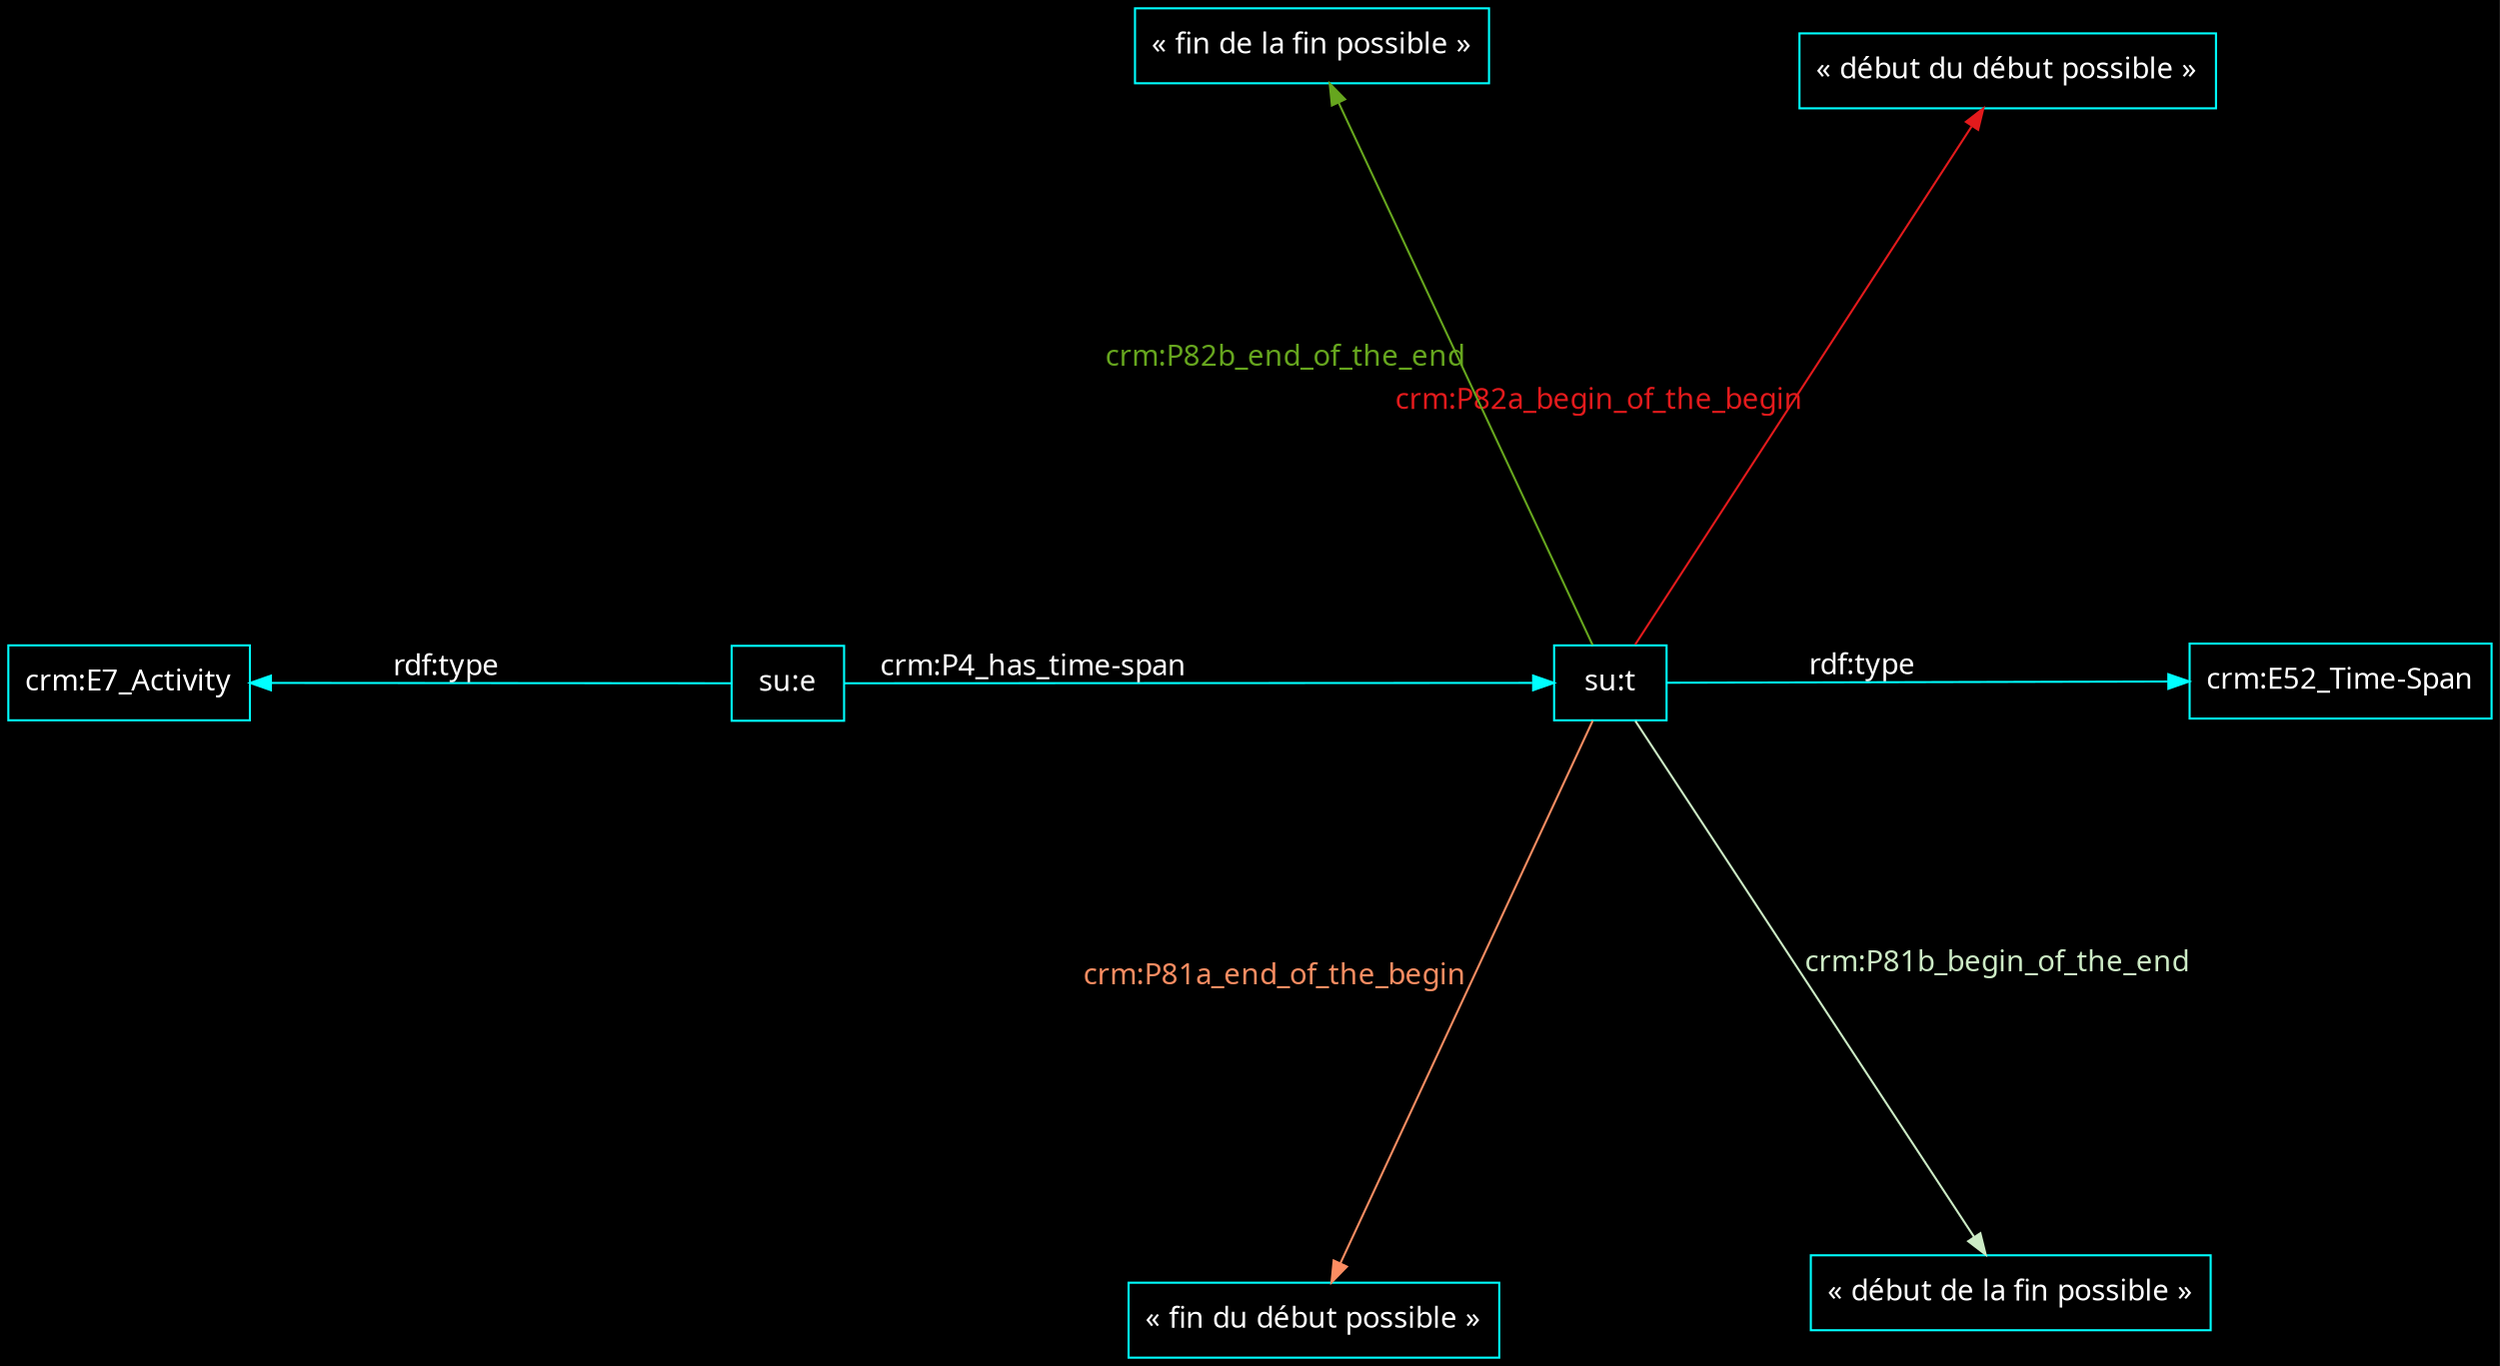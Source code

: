 digraph {
    graph [bgcolor=black]
    rankdir=LR
    node [color=white,fontcolor=white,fontname="FiraCode Nerd Font Mono Regular",shape=box]
    edge [color=white,fontcolor=white,fontname="FiraCode Nerd Font Mono Regular"]
    

    layout=sfdp
node [color=cyan,fontcolor=white]
edge [color=cyan,fontcolor=white]
"su:t" -> "crm:E52_Time-Span" [label="rdf:type"]
"su:t" -> "« début du début possible »" [label="crm:P82a_begin_of_the_begin",color="#e31a1c",fontcolor="#e31a1c"]
"su:t" -> "« fin du début possible »" [label="crm:P81a_end_of_the_begin",color="#fc8d62",fontcolor="#fc8d62"]
"su:t" -> "« début de la fin possible »" [label="crm:P81b_begin_of_the_end",color="#ccebc5",fontcolor="#ccebc5"]
"su:t" -> "« fin de la fin possible »" [label="crm:P82b_end_of_the_end",color="#66a61e",fontcolor="#66a61e"]
"su:e" -> "su:t" [label="crm:P4_has_time-span"]
"su:e" -> "crm:E7_Activity" [label="rdf:type"]
}
